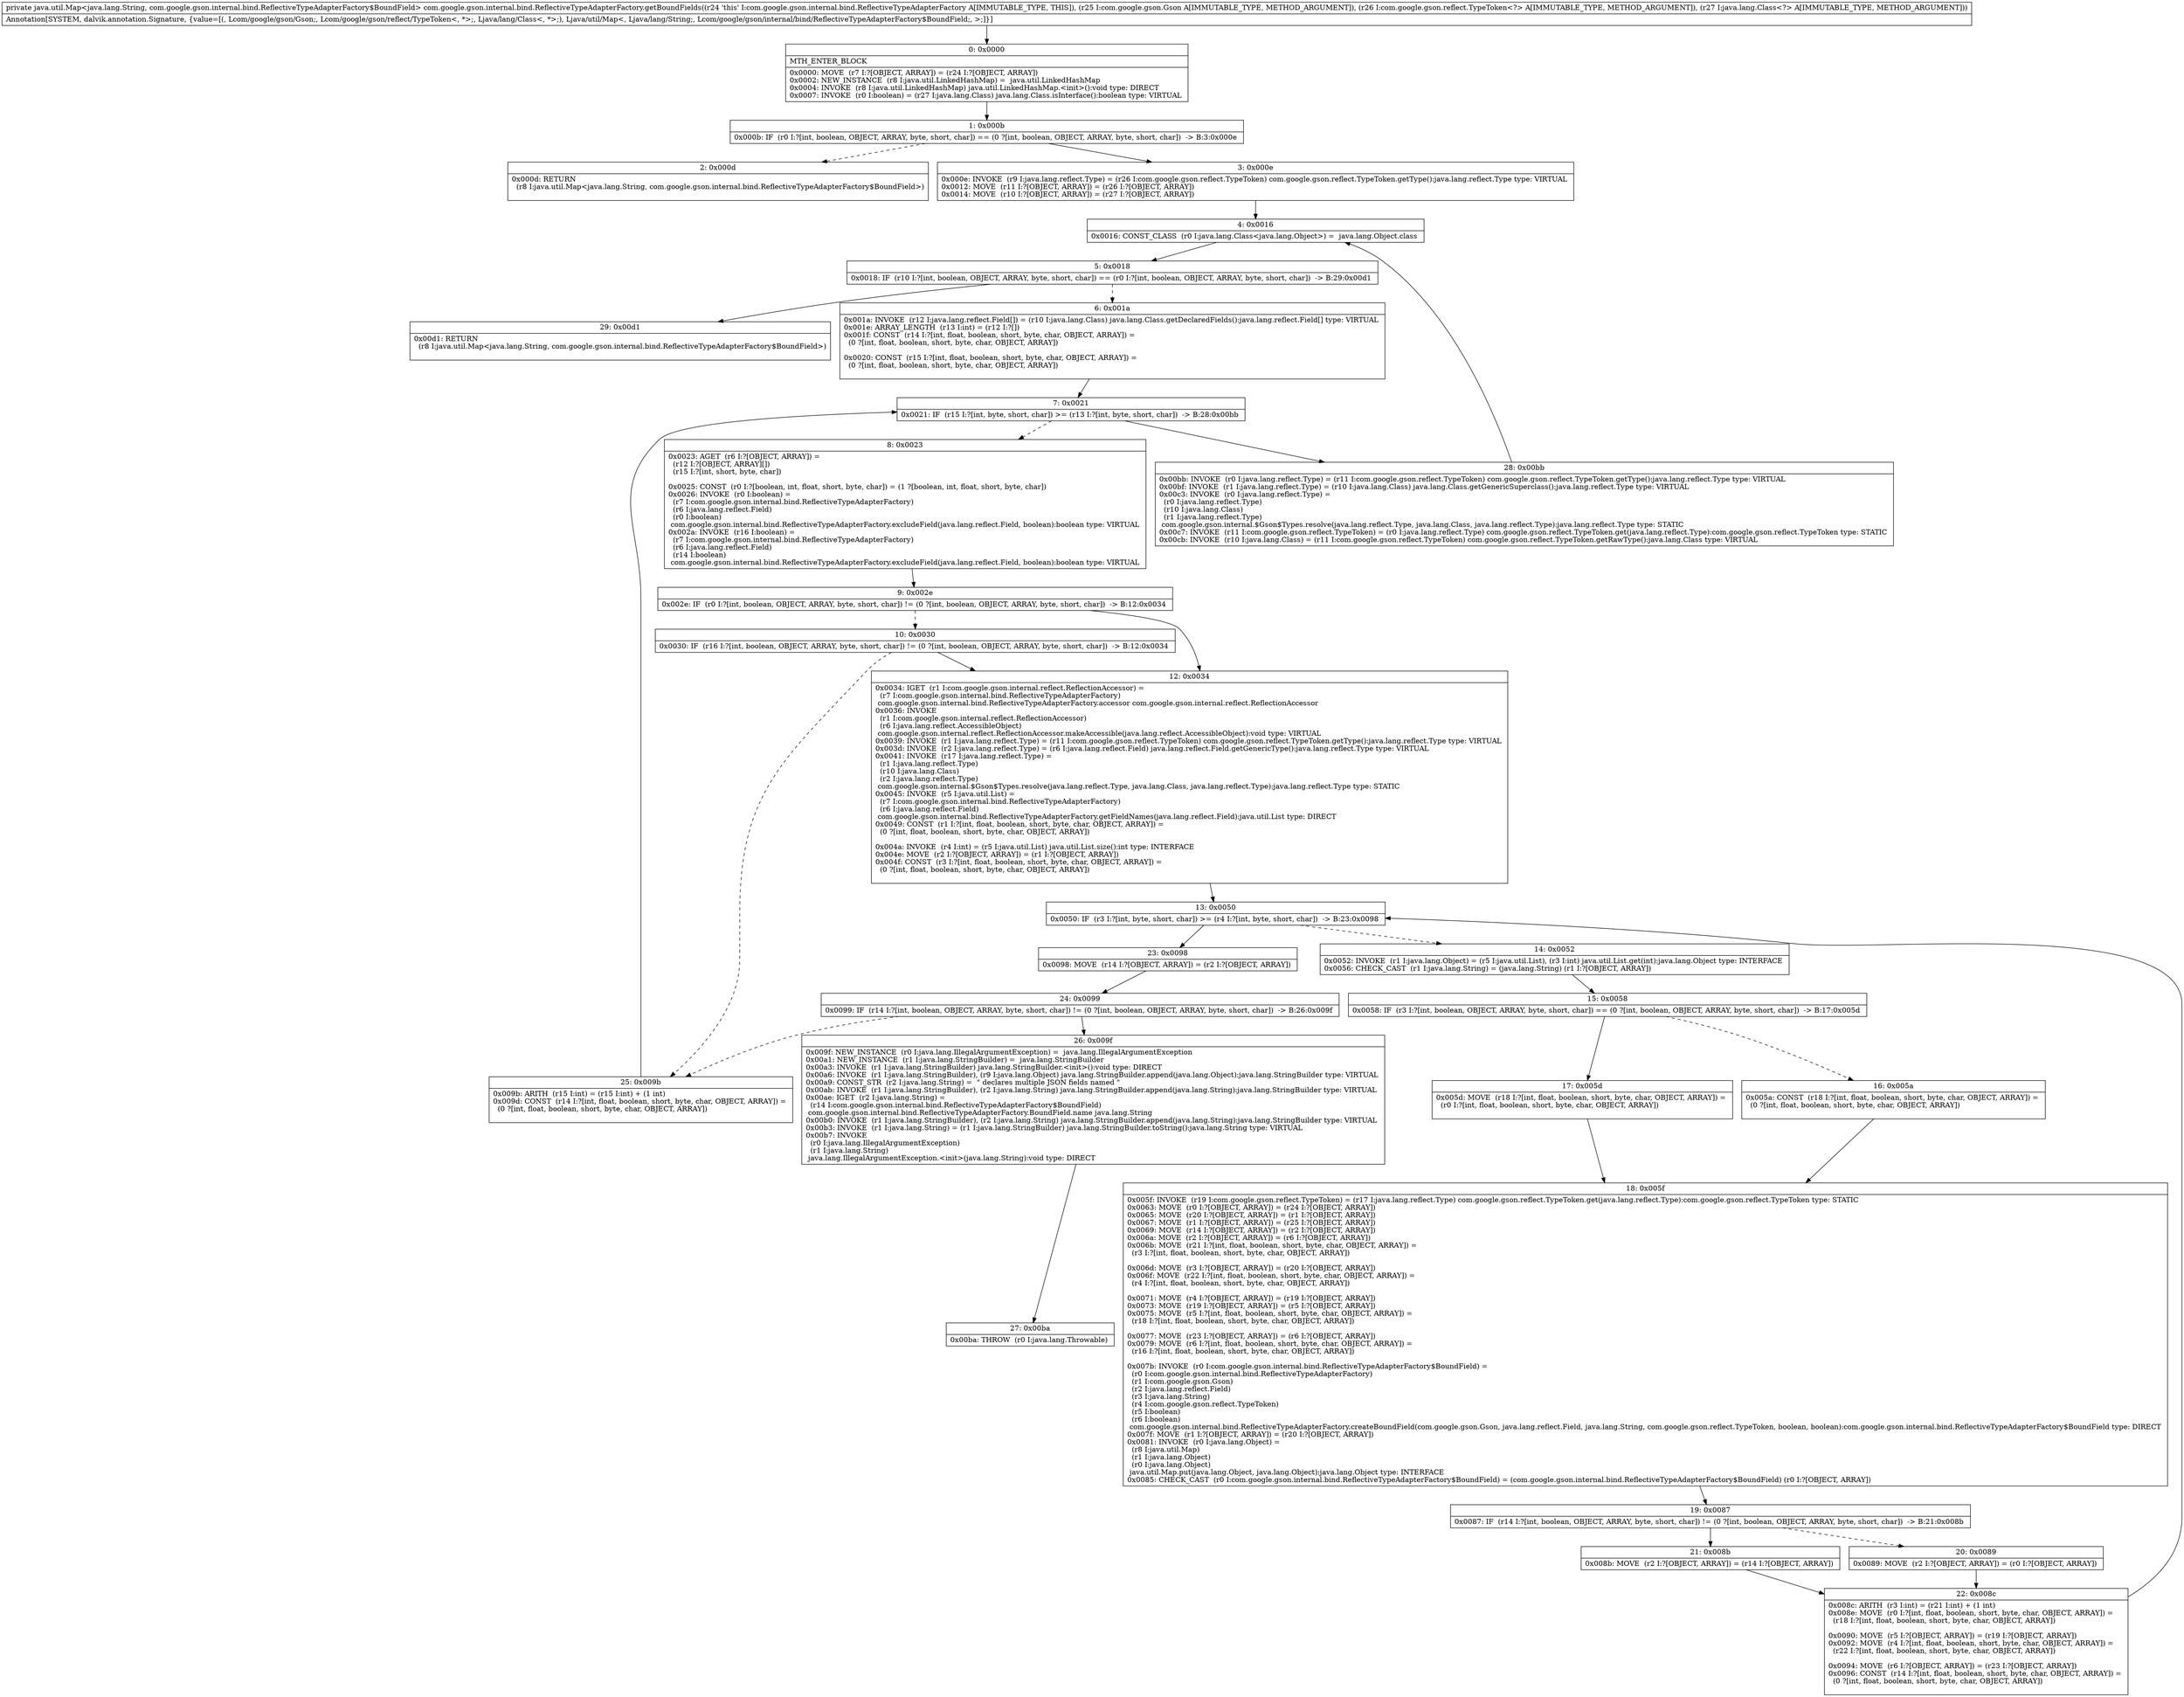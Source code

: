 digraph "CFG forcom.google.gson.internal.bind.ReflectiveTypeAdapterFactory.getBoundFields(Lcom\/google\/gson\/Gson;Lcom\/google\/gson\/reflect\/TypeToken;Ljava\/lang\/Class;)Ljava\/util\/Map;" {
Node_0 [shape=record,label="{0\:\ 0x0000|MTH_ENTER_BLOCK\l|0x0000: MOVE  (r7 I:?[OBJECT, ARRAY]) = (r24 I:?[OBJECT, ARRAY]) \l0x0002: NEW_INSTANCE  (r8 I:java.util.LinkedHashMap) =  java.util.LinkedHashMap \l0x0004: INVOKE  (r8 I:java.util.LinkedHashMap) java.util.LinkedHashMap.\<init\>():void type: DIRECT \l0x0007: INVOKE  (r0 I:boolean) = (r27 I:java.lang.Class) java.lang.Class.isInterface():boolean type: VIRTUAL \l}"];
Node_1 [shape=record,label="{1\:\ 0x000b|0x000b: IF  (r0 I:?[int, boolean, OBJECT, ARRAY, byte, short, char]) == (0 ?[int, boolean, OBJECT, ARRAY, byte, short, char])  \-\> B:3:0x000e \l}"];
Node_2 [shape=record,label="{2\:\ 0x000d|0x000d: RETURN  \l  (r8 I:java.util.Map\<java.lang.String, com.google.gson.internal.bind.ReflectiveTypeAdapterFactory$BoundField\>)\l \l}"];
Node_3 [shape=record,label="{3\:\ 0x000e|0x000e: INVOKE  (r9 I:java.lang.reflect.Type) = (r26 I:com.google.gson.reflect.TypeToken) com.google.gson.reflect.TypeToken.getType():java.lang.reflect.Type type: VIRTUAL \l0x0012: MOVE  (r11 I:?[OBJECT, ARRAY]) = (r26 I:?[OBJECT, ARRAY]) \l0x0014: MOVE  (r10 I:?[OBJECT, ARRAY]) = (r27 I:?[OBJECT, ARRAY]) \l}"];
Node_4 [shape=record,label="{4\:\ 0x0016|0x0016: CONST_CLASS  (r0 I:java.lang.Class\<java.lang.Object\>) =  java.lang.Object.class \l}"];
Node_5 [shape=record,label="{5\:\ 0x0018|0x0018: IF  (r10 I:?[int, boolean, OBJECT, ARRAY, byte, short, char]) == (r0 I:?[int, boolean, OBJECT, ARRAY, byte, short, char])  \-\> B:29:0x00d1 \l}"];
Node_6 [shape=record,label="{6\:\ 0x001a|0x001a: INVOKE  (r12 I:java.lang.reflect.Field[]) = (r10 I:java.lang.Class) java.lang.Class.getDeclaredFields():java.lang.reflect.Field[] type: VIRTUAL \l0x001e: ARRAY_LENGTH  (r13 I:int) = (r12 I:?[]) \l0x001f: CONST  (r14 I:?[int, float, boolean, short, byte, char, OBJECT, ARRAY]) = \l  (0 ?[int, float, boolean, short, byte, char, OBJECT, ARRAY])\l \l0x0020: CONST  (r15 I:?[int, float, boolean, short, byte, char, OBJECT, ARRAY]) = \l  (0 ?[int, float, boolean, short, byte, char, OBJECT, ARRAY])\l \l}"];
Node_7 [shape=record,label="{7\:\ 0x0021|0x0021: IF  (r15 I:?[int, byte, short, char]) \>= (r13 I:?[int, byte, short, char])  \-\> B:28:0x00bb \l}"];
Node_8 [shape=record,label="{8\:\ 0x0023|0x0023: AGET  (r6 I:?[OBJECT, ARRAY]) = \l  (r12 I:?[OBJECT, ARRAY][])\l  (r15 I:?[int, short, byte, char])\l \l0x0025: CONST  (r0 I:?[boolean, int, float, short, byte, char]) = (1 ?[boolean, int, float, short, byte, char]) \l0x0026: INVOKE  (r0 I:boolean) = \l  (r7 I:com.google.gson.internal.bind.ReflectiveTypeAdapterFactory)\l  (r6 I:java.lang.reflect.Field)\l  (r0 I:boolean)\l com.google.gson.internal.bind.ReflectiveTypeAdapterFactory.excludeField(java.lang.reflect.Field, boolean):boolean type: VIRTUAL \l0x002a: INVOKE  (r16 I:boolean) = \l  (r7 I:com.google.gson.internal.bind.ReflectiveTypeAdapterFactory)\l  (r6 I:java.lang.reflect.Field)\l  (r14 I:boolean)\l com.google.gson.internal.bind.ReflectiveTypeAdapterFactory.excludeField(java.lang.reflect.Field, boolean):boolean type: VIRTUAL \l}"];
Node_9 [shape=record,label="{9\:\ 0x002e|0x002e: IF  (r0 I:?[int, boolean, OBJECT, ARRAY, byte, short, char]) != (0 ?[int, boolean, OBJECT, ARRAY, byte, short, char])  \-\> B:12:0x0034 \l}"];
Node_10 [shape=record,label="{10\:\ 0x0030|0x0030: IF  (r16 I:?[int, boolean, OBJECT, ARRAY, byte, short, char]) != (0 ?[int, boolean, OBJECT, ARRAY, byte, short, char])  \-\> B:12:0x0034 \l}"];
Node_12 [shape=record,label="{12\:\ 0x0034|0x0034: IGET  (r1 I:com.google.gson.internal.reflect.ReflectionAccessor) = \l  (r7 I:com.google.gson.internal.bind.ReflectiveTypeAdapterFactory)\l com.google.gson.internal.bind.ReflectiveTypeAdapterFactory.accessor com.google.gson.internal.reflect.ReflectionAccessor \l0x0036: INVOKE  \l  (r1 I:com.google.gson.internal.reflect.ReflectionAccessor)\l  (r6 I:java.lang.reflect.AccessibleObject)\l com.google.gson.internal.reflect.ReflectionAccessor.makeAccessible(java.lang.reflect.AccessibleObject):void type: VIRTUAL \l0x0039: INVOKE  (r1 I:java.lang.reflect.Type) = (r11 I:com.google.gson.reflect.TypeToken) com.google.gson.reflect.TypeToken.getType():java.lang.reflect.Type type: VIRTUAL \l0x003d: INVOKE  (r2 I:java.lang.reflect.Type) = (r6 I:java.lang.reflect.Field) java.lang.reflect.Field.getGenericType():java.lang.reflect.Type type: VIRTUAL \l0x0041: INVOKE  (r17 I:java.lang.reflect.Type) = \l  (r1 I:java.lang.reflect.Type)\l  (r10 I:java.lang.Class)\l  (r2 I:java.lang.reflect.Type)\l com.google.gson.internal.$Gson$Types.resolve(java.lang.reflect.Type, java.lang.Class, java.lang.reflect.Type):java.lang.reflect.Type type: STATIC \l0x0045: INVOKE  (r5 I:java.util.List) = \l  (r7 I:com.google.gson.internal.bind.ReflectiveTypeAdapterFactory)\l  (r6 I:java.lang.reflect.Field)\l com.google.gson.internal.bind.ReflectiveTypeAdapterFactory.getFieldNames(java.lang.reflect.Field):java.util.List type: DIRECT \l0x0049: CONST  (r1 I:?[int, float, boolean, short, byte, char, OBJECT, ARRAY]) = \l  (0 ?[int, float, boolean, short, byte, char, OBJECT, ARRAY])\l \l0x004a: INVOKE  (r4 I:int) = (r5 I:java.util.List) java.util.List.size():int type: INTERFACE \l0x004e: MOVE  (r2 I:?[OBJECT, ARRAY]) = (r1 I:?[OBJECT, ARRAY]) \l0x004f: CONST  (r3 I:?[int, float, boolean, short, byte, char, OBJECT, ARRAY]) = \l  (0 ?[int, float, boolean, short, byte, char, OBJECT, ARRAY])\l \l}"];
Node_13 [shape=record,label="{13\:\ 0x0050|0x0050: IF  (r3 I:?[int, byte, short, char]) \>= (r4 I:?[int, byte, short, char])  \-\> B:23:0x0098 \l}"];
Node_14 [shape=record,label="{14\:\ 0x0052|0x0052: INVOKE  (r1 I:java.lang.Object) = (r5 I:java.util.List), (r3 I:int) java.util.List.get(int):java.lang.Object type: INTERFACE \l0x0056: CHECK_CAST  (r1 I:java.lang.String) = (java.lang.String) (r1 I:?[OBJECT, ARRAY]) \l}"];
Node_15 [shape=record,label="{15\:\ 0x0058|0x0058: IF  (r3 I:?[int, boolean, OBJECT, ARRAY, byte, short, char]) == (0 ?[int, boolean, OBJECT, ARRAY, byte, short, char])  \-\> B:17:0x005d \l}"];
Node_16 [shape=record,label="{16\:\ 0x005a|0x005a: CONST  (r18 I:?[int, float, boolean, short, byte, char, OBJECT, ARRAY]) = \l  (0 ?[int, float, boolean, short, byte, char, OBJECT, ARRAY])\l \l}"];
Node_17 [shape=record,label="{17\:\ 0x005d|0x005d: MOVE  (r18 I:?[int, float, boolean, short, byte, char, OBJECT, ARRAY]) = \l  (r0 I:?[int, float, boolean, short, byte, char, OBJECT, ARRAY])\l \l}"];
Node_18 [shape=record,label="{18\:\ 0x005f|0x005f: INVOKE  (r19 I:com.google.gson.reflect.TypeToken) = (r17 I:java.lang.reflect.Type) com.google.gson.reflect.TypeToken.get(java.lang.reflect.Type):com.google.gson.reflect.TypeToken type: STATIC \l0x0063: MOVE  (r0 I:?[OBJECT, ARRAY]) = (r24 I:?[OBJECT, ARRAY]) \l0x0065: MOVE  (r20 I:?[OBJECT, ARRAY]) = (r1 I:?[OBJECT, ARRAY]) \l0x0067: MOVE  (r1 I:?[OBJECT, ARRAY]) = (r25 I:?[OBJECT, ARRAY]) \l0x0069: MOVE  (r14 I:?[OBJECT, ARRAY]) = (r2 I:?[OBJECT, ARRAY]) \l0x006a: MOVE  (r2 I:?[OBJECT, ARRAY]) = (r6 I:?[OBJECT, ARRAY]) \l0x006b: MOVE  (r21 I:?[int, float, boolean, short, byte, char, OBJECT, ARRAY]) = \l  (r3 I:?[int, float, boolean, short, byte, char, OBJECT, ARRAY])\l \l0x006d: MOVE  (r3 I:?[OBJECT, ARRAY]) = (r20 I:?[OBJECT, ARRAY]) \l0x006f: MOVE  (r22 I:?[int, float, boolean, short, byte, char, OBJECT, ARRAY]) = \l  (r4 I:?[int, float, boolean, short, byte, char, OBJECT, ARRAY])\l \l0x0071: MOVE  (r4 I:?[OBJECT, ARRAY]) = (r19 I:?[OBJECT, ARRAY]) \l0x0073: MOVE  (r19 I:?[OBJECT, ARRAY]) = (r5 I:?[OBJECT, ARRAY]) \l0x0075: MOVE  (r5 I:?[int, float, boolean, short, byte, char, OBJECT, ARRAY]) = \l  (r18 I:?[int, float, boolean, short, byte, char, OBJECT, ARRAY])\l \l0x0077: MOVE  (r23 I:?[OBJECT, ARRAY]) = (r6 I:?[OBJECT, ARRAY]) \l0x0079: MOVE  (r6 I:?[int, float, boolean, short, byte, char, OBJECT, ARRAY]) = \l  (r16 I:?[int, float, boolean, short, byte, char, OBJECT, ARRAY])\l \l0x007b: INVOKE  (r0 I:com.google.gson.internal.bind.ReflectiveTypeAdapterFactory$BoundField) = \l  (r0 I:com.google.gson.internal.bind.ReflectiveTypeAdapterFactory)\l  (r1 I:com.google.gson.Gson)\l  (r2 I:java.lang.reflect.Field)\l  (r3 I:java.lang.String)\l  (r4 I:com.google.gson.reflect.TypeToken)\l  (r5 I:boolean)\l  (r6 I:boolean)\l com.google.gson.internal.bind.ReflectiveTypeAdapterFactory.createBoundField(com.google.gson.Gson, java.lang.reflect.Field, java.lang.String, com.google.gson.reflect.TypeToken, boolean, boolean):com.google.gson.internal.bind.ReflectiveTypeAdapterFactory$BoundField type: DIRECT \l0x007f: MOVE  (r1 I:?[OBJECT, ARRAY]) = (r20 I:?[OBJECT, ARRAY]) \l0x0081: INVOKE  (r0 I:java.lang.Object) = \l  (r8 I:java.util.Map)\l  (r1 I:java.lang.Object)\l  (r0 I:java.lang.Object)\l java.util.Map.put(java.lang.Object, java.lang.Object):java.lang.Object type: INTERFACE \l0x0085: CHECK_CAST  (r0 I:com.google.gson.internal.bind.ReflectiveTypeAdapterFactory$BoundField) = (com.google.gson.internal.bind.ReflectiveTypeAdapterFactory$BoundField) (r0 I:?[OBJECT, ARRAY]) \l}"];
Node_19 [shape=record,label="{19\:\ 0x0087|0x0087: IF  (r14 I:?[int, boolean, OBJECT, ARRAY, byte, short, char]) != (0 ?[int, boolean, OBJECT, ARRAY, byte, short, char])  \-\> B:21:0x008b \l}"];
Node_20 [shape=record,label="{20\:\ 0x0089|0x0089: MOVE  (r2 I:?[OBJECT, ARRAY]) = (r0 I:?[OBJECT, ARRAY]) \l}"];
Node_21 [shape=record,label="{21\:\ 0x008b|0x008b: MOVE  (r2 I:?[OBJECT, ARRAY]) = (r14 I:?[OBJECT, ARRAY]) \l}"];
Node_22 [shape=record,label="{22\:\ 0x008c|0x008c: ARITH  (r3 I:int) = (r21 I:int) + (1 int) \l0x008e: MOVE  (r0 I:?[int, float, boolean, short, byte, char, OBJECT, ARRAY]) = \l  (r18 I:?[int, float, boolean, short, byte, char, OBJECT, ARRAY])\l \l0x0090: MOVE  (r5 I:?[OBJECT, ARRAY]) = (r19 I:?[OBJECT, ARRAY]) \l0x0092: MOVE  (r4 I:?[int, float, boolean, short, byte, char, OBJECT, ARRAY]) = \l  (r22 I:?[int, float, boolean, short, byte, char, OBJECT, ARRAY])\l \l0x0094: MOVE  (r6 I:?[OBJECT, ARRAY]) = (r23 I:?[OBJECT, ARRAY]) \l0x0096: CONST  (r14 I:?[int, float, boolean, short, byte, char, OBJECT, ARRAY]) = \l  (0 ?[int, float, boolean, short, byte, char, OBJECT, ARRAY])\l \l}"];
Node_23 [shape=record,label="{23\:\ 0x0098|0x0098: MOVE  (r14 I:?[OBJECT, ARRAY]) = (r2 I:?[OBJECT, ARRAY]) \l}"];
Node_24 [shape=record,label="{24\:\ 0x0099|0x0099: IF  (r14 I:?[int, boolean, OBJECT, ARRAY, byte, short, char]) != (0 ?[int, boolean, OBJECT, ARRAY, byte, short, char])  \-\> B:26:0x009f \l}"];
Node_25 [shape=record,label="{25\:\ 0x009b|0x009b: ARITH  (r15 I:int) = (r15 I:int) + (1 int) \l0x009d: CONST  (r14 I:?[int, float, boolean, short, byte, char, OBJECT, ARRAY]) = \l  (0 ?[int, float, boolean, short, byte, char, OBJECT, ARRAY])\l \l}"];
Node_26 [shape=record,label="{26\:\ 0x009f|0x009f: NEW_INSTANCE  (r0 I:java.lang.IllegalArgumentException) =  java.lang.IllegalArgumentException \l0x00a1: NEW_INSTANCE  (r1 I:java.lang.StringBuilder) =  java.lang.StringBuilder \l0x00a3: INVOKE  (r1 I:java.lang.StringBuilder) java.lang.StringBuilder.\<init\>():void type: DIRECT \l0x00a6: INVOKE  (r1 I:java.lang.StringBuilder), (r9 I:java.lang.Object) java.lang.StringBuilder.append(java.lang.Object):java.lang.StringBuilder type: VIRTUAL \l0x00a9: CONST_STR  (r2 I:java.lang.String) =  \" declares multiple JSON fields named \" \l0x00ab: INVOKE  (r1 I:java.lang.StringBuilder), (r2 I:java.lang.String) java.lang.StringBuilder.append(java.lang.String):java.lang.StringBuilder type: VIRTUAL \l0x00ae: IGET  (r2 I:java.lang.String) = \l  (r14 I:com.google.gson.internal.bind.ReflectiveTypeAdapterFactory$BoundField)\l com.google.gson.internal.bind.ReflectiveTypeAdapterFactory.BoundField.name java.lang.String \l0x00b0: INVOKE  (r1 I:java.lang.StringBuilder), (r2 I:java.lang.String) java.lang.StringBuilder.append(java.lang.String):java.lang.StringBuilder type: VIRTUAL \l0x00b3: INVOKE  (r1 I:java.lang.String) = (r1 I:java.lang.StringBuilder) java.lang.StringBuilder.toString():java.lang.String type: VIRTUAL \l0x00b7: INVOKE  \l  (r0 I:java.lang.IllegalArgumentException)\l  (r1 I:java.lang.String)\l java.lang.IllegalArgumentException.\<init\>(java.lang.String):void type: DIRECT \l}"];
Node_27 [shape=record,label="{27\:\ 0x00ba|0x00ba: THROW  (r0 I:java.lang.Throwable) \l}"];
Node_28 [shape=record,label="{28\:\ 0x00bb|0x00bb: INVOKE  (r0 I:java.lang.reflect.Type) = (r11 I:com.google.gson.reflect.TypeToken) com.google.gson.reflect.TypeToken.getType():java.lang.reflect.Type type: VIRTUAL \l0x00bf: INVOKE  (r1 I:java.lang.reflect.Type) = (r10 I:java.lang.Class) java.lang.Class.getGenericSuperclass():java.lang.reflect.Type type: VIRTUAL \l0x00c3: INVOKE  (r0 I:java.lang.reflect.Type) = \l  (r0 I:java.lang.reflect.Type)\l  (r10 I:java.lang.Class)\l  (r1 I:java.lang.reflect.Type)\l com.google.gson.internal.$Gson$Types.resolve(java.lang.reflect.Type, java.lang.Class, java.lang.reflect.Type):java.lang.reflect.Type type: STATIC \l0x00c7: INVOKE  (r11 I:com.google.gson.reflect.TypeToken) = (r0 I:java.lang.reflect.Type) com.google.gson.reflect.TypeToken.get(java.lang.reflect.Type):com.google.gson.reflect.TypeToken type: STATIC \l0x00cb: INVOKE  (r10 I:java.lang.Class) = (r11 I:com.google.gson.reflect.TypeToken) com.google.gson.reflect.TypeToken.getRawType():java.lang.Class type: VIRTUAL \l}"];
Node_29 [shape=record,label="{29\:\ 0x00d1|0x00d1: RETURN  \l  (r8 I:java.util.Map\<java.lang.String, com.google.gson.internal.bind.ReflectiveTypeAdapterFactory$BoundField\>)\l \l}"];
MethodNode[shape=record,label="{private java.util.Map\<java.lang.String, com.google.gson.internal.bind.ReflectiveTypeAdapterFactory$BoundField\> com.google.gson.internal.bind.ReflectiveTypeAdapterFactory.getBoundFields((r24 'this' I:com.google.gson.internal.bind.ReflectiveTypeAdapterFactory A[IMMUTABLE_TYPE, THIS]), (r25 I:com.google.gson.Gson A[IMMUTABLE_TYPE, METHOD_ARGUMENT]), (r26 I:com.google.gson.reflect.TypeToken\<?\> A[IMMUTABLE_TYPE, METHOD_ARGUMENT]), (r27 I:java.lang.Class\<?\> A[IMMUTABLE_TYPE, METHOD_ARGUMENT]))  | Annotation[SYSTEM, dalvik.annotation.Signature, \{value=[(, Lcom\/google\/gson\/Gson;, Lcom\/google\/gson\/reflect\/TypeToken\<, *\>;, Ljava\/lang\/Class\<, *\>;), Ljava\/util\/Map\<, Ljava\/lang\/String;, Lcom\/google\/gson\/internal\/bind\/ReflectiveTypeAdapterFactory$BoundField;, \>;]\}]\l}"];
MethodNode -> Node_0;
Node_0 -> Node_1;
Node_1 -> Node_2[style=dashed];
Node_1 -> Node_3;
Node_3 -> Node_4;
Node_4 -> Node_5;
Node_5 -> Node_6[style=dashed];
Node_5 -> Node_29;
Node_6 -> Node_7;
Node_7 -> Node_8[style=dashed];
Node_7 -> Node_28;
Node_8 -> Node_9;
Node_9 -> Node_10[style=dashed];
Node_9 -> Node_12;
Node_10 -> Node_12;
Node_10 -> Node_25[style=dashed];
Node_12 -> Node_13;
Node_13 -> Node_14[style=dashed];
Node_13 -> Node_23;
Node_14 -> Node_15;
Node_15 -> Node_16[style=dashed];
Node_15 -> Node_17;
Node_16 -> Node_18;
Node_17 -> Node_18;
Node_18 -> Node_19;
Node_19 -> Node_20[style=dashed];
Node_19 -> Node_21;
Node_20 -> Node_22;
Node_21 -> Node_22;
Node_22 -> Node_13;
Node_23 -> Node_24;
Node_24 -> Node_25[style=dashed];
Node_24 -> Node_26;
Node_25 -> Node_7;
Node_26 -> Node_27;
Node_28 -> Node_4;
}

